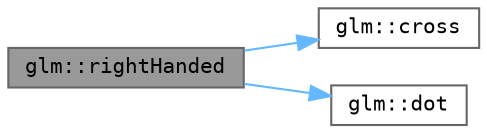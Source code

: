 digraph "glm::rightHanded"
{
 // LATEX_PDF_SIZE
  bgcolor="transparent";
  edge [fontname=Terminal,fontsize=10,labelfontname=Helvetica,labelfontsize=10];
  node [fontname=Terminal,fontsize=10,shape=box,height=0.2,width=0.4];
  rankdir="LR";
  Node1 [label="glm::rightHanded",height=0.2,width=0.4,color="gray40", fillcolor="grey60", style="filled", fontcolor="black",tooltip=" "];
  Node1 -> Node2 [color="steelblue1",style="solid"];
  Node2 [label="glm::cross",height=0.2,width=0.4,color="grey40", fillcolor="white", style="filled",URL="$group__core__func__geometric.html#ga1882f52ee88a161ed86dea9905a6da91",tooltip=" "];
  Node1 -> Node3 [color="steelblue1",style="solid"];
  Node3 [label="glm::dot",height=0.2,width=0.4,color="grey40", fillcolor="white", style="filled",URL="$namespaceglm.html#aee4f67dd98afd5ecd486c06bbf72211d",tooltip=" "];
}
